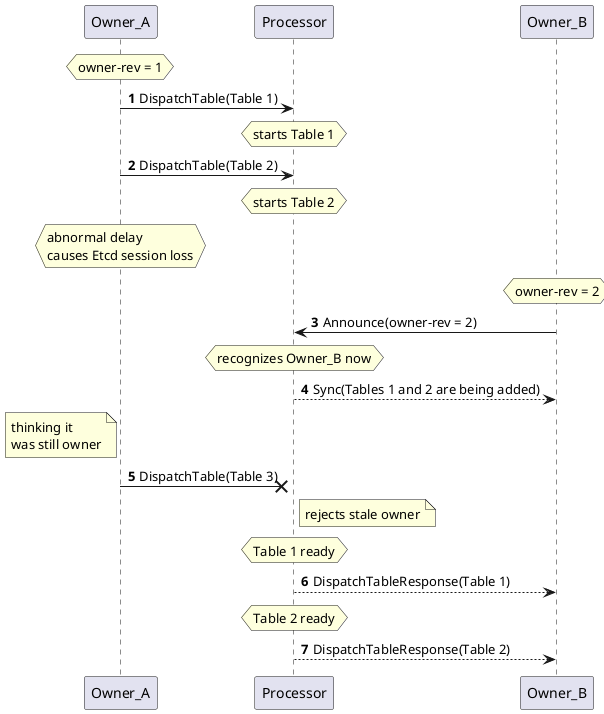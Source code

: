 @startuml
autonumber

hnote over Owner_A
owner-rev = 1
endhnote
Owner_A -> Processor: DispatchTable(Table 1)
hnote over Processor: starts Table 1
Owner_A -> Processor: DispatchTable(Table 2)
hnote over Processor: starts Table 2

hnote over Owner_A
abnormal delay
causes Etcd session loss
endhnote

hnote over Owner_B
owner-rev = 2
endhnote
Owner_B -> Processor: Announce(owner-rev = 2)

hnote over Processor
recognizes Owner_B now
endhnote
Processor --> Owner_B: Sync(Tables 1 and 2 are being added)

note left Owner_A
thinking it
was still owner
endnote
Owner_A ->x Processor: DispatchTable(Table 3)
note right Processor: rejects stale owner

hnote over Processor: Table 1 ready
Processor --> Owner_B: DispatchTableResponse(Table 1)
hnote over Processor: Table 2 ready
Processor --> Owner_B: DispatchTableResponse(Table 2)

@enduml
